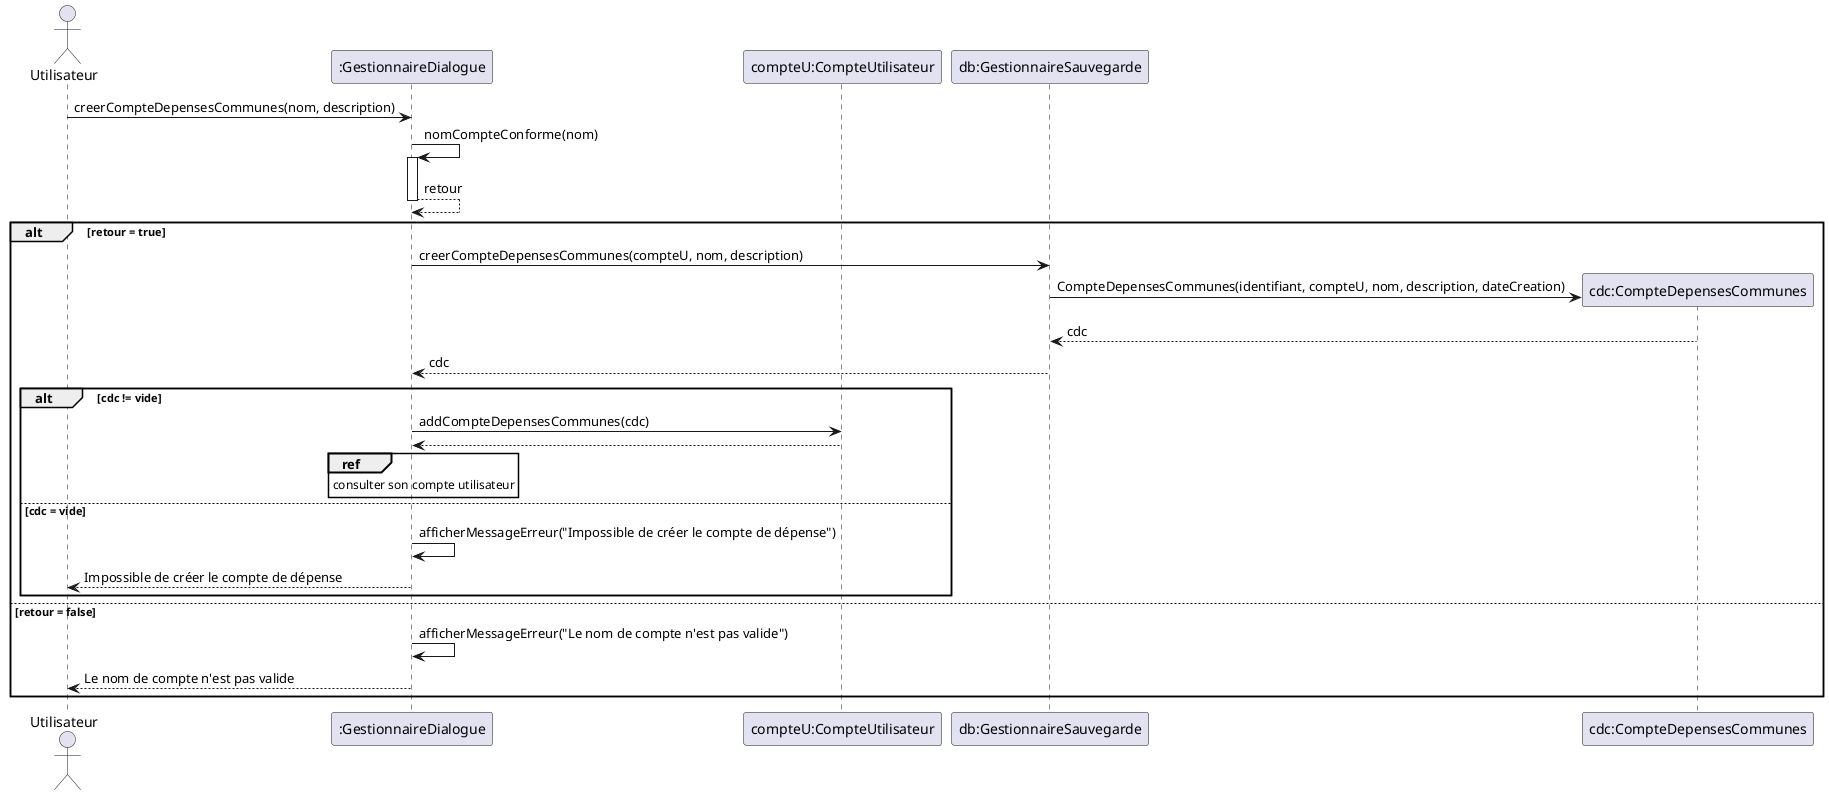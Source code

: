 @startuml  Creer un compte de dépenses communes

actor "Utilisateur" as us
participant ":GestionnaireDialogue" as gd
participant "compteU:CompteUtilisateur" as cu
participant "db:GestionnaireSauvegarde" as gs
participant "cdc:CompteDepensesCommunes" as cdc

us 	-> 	gd : creerCompteDepensesCommunes(nom, description)
' verification du nom
gd 	-> 	gd ++: nomCompteConforme(nom)
gd 	--> 	gd --: retour
alt retour = true
gd 	-> 	gs : creerCompteDepensesCommunes(compteU, nom, description)
gs 	-> 	cdc **: CompteDepensesCommunes(identifiant, compteU, nom, description, dateCreation)
cdc --> gs : cdc
gs --> 	gd : cdc
alt cdc != vide
gd -> 	cu : addCompteDepensesCommunes(cdc)
cu 	--> gd :
ref over gd : consulter son compte utilisateur
else cdc = vide
gd 	-> 	gd 	: afficherMessageErreur("Impossible de créer le compte de dépense")
gd 	--> 	us : Impossible de créer le compte de dépense
end
else retour = false
gd 	-> 	gd : afficherMessageErreur("Le nom de compte n'est pas valide")
gd 	--> 	us : Le nom de compte n'est pas valide
end
@enduml